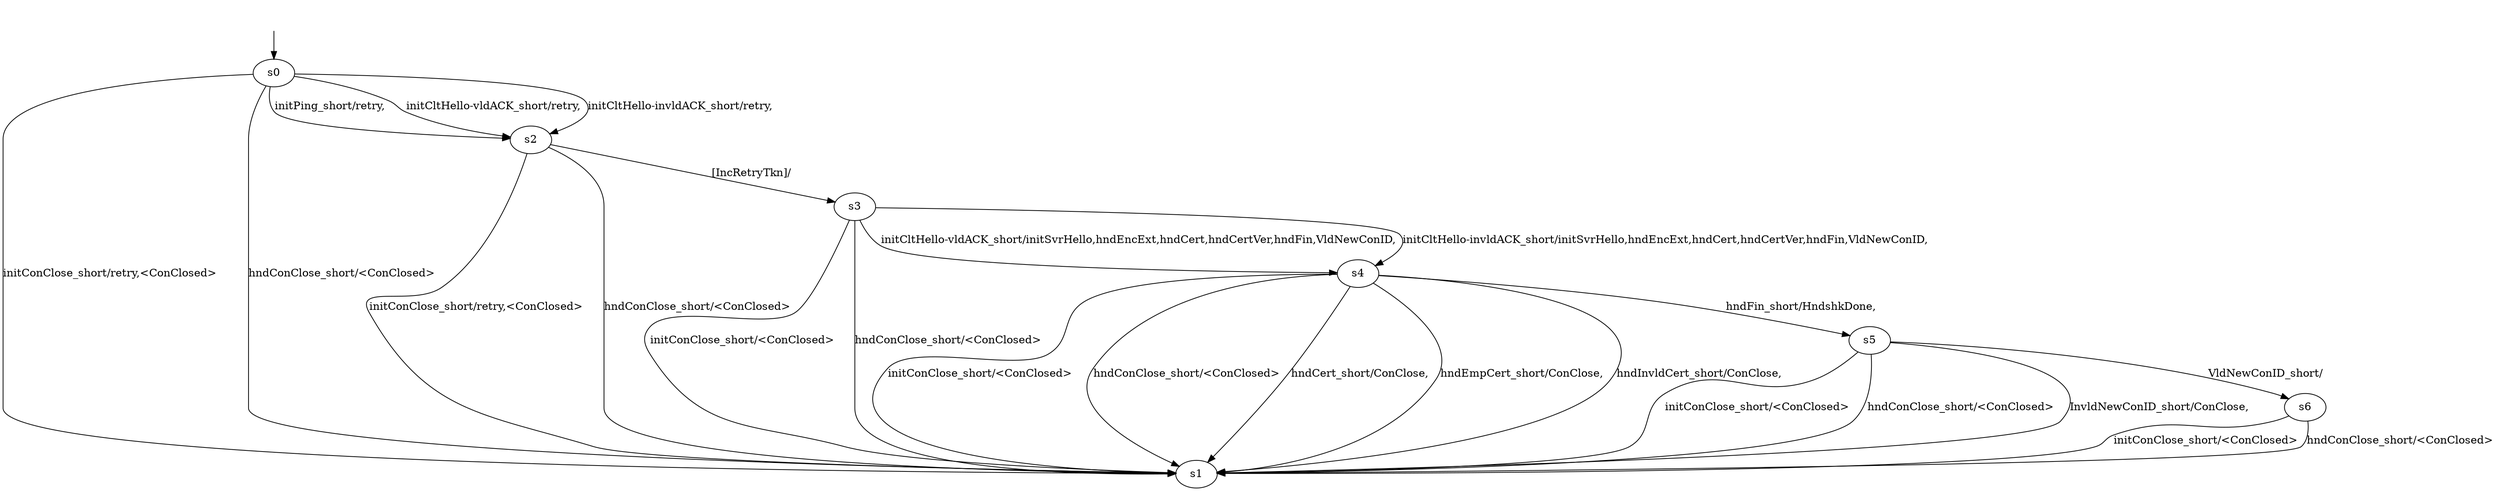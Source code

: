 digraph "quiclyModels/quicly-BWR-BWRCA-sCS-0/learnedModel" {
s0 [label=s0];
s1 [label=s1];
s2 [label=s2];
s3 [label=s3];
s4 [label=s4];
s5 [label=s5];
s6 [label=s6];
s0 -> s2  [label="initPing_short/retry, "];
s0 -> s1  [label="initConClose_short/retry,<ConClosed> "];
s0 -> s2  [label="initCltHello-vldACK_short/retry, "];
s0 -> s2  [label="initCltHello-invldACK_short/retry, "];
s0 -> s1  [label="hndConClose_short/<ConClosed> "];
s2 -> s1  [label="initConClose_short/retry,<ConClosed> "];
s2 -> s1  [label="hndConClose_short/<ConClosed> "];
s2 -> s3  [label="[IncRetryTkn]/ "];
s3 -> s1  [label="initConClose_short/<ConClosed> "];
s3 -> s4  [label="initCltHello-vldACK_short/initSvrHello,hndEncExt,hndCert,hndCertVer,hndFin,VldNewConID, "];
s3 -> s4  [label="initCltHello-invldACK_short/initSvrHello,hndEncExt,hndCert,hndCertVer,hndFin,VldNewConID, "];
s3 -> s1  [label="hndConClose_short/<ConClosed> "];
s4 -> s1  [label="initConClose_short/<ConClosed> "];
s4 -> s5  [label="hndFin_short/HndshkDone, "];
s4 -> s1  [label="hndConClose_short/<ConClosed> "];
s4 -> s1  [label="hndCert_short/ConClose, "];
s4 -> s1  [label="hndEmpCert_short/ConClose, "];
s4 -> s1  [label="hndInvldCert_short/ConClose, "];
s5 -> s1  [label="initConClose_short/<ConClosed> "];
s5 -> s1  [label="hndConClose_short/<ConClosed> "];
s5 -> s6  [label="VldNewConID_short/ "];
s5 -> s1  [label="InvldNewConID_short/ConClose, "];
s6 -> s1  [label="initConClose_short/<ConClosed> "];
s6 -> s1  [label="hndConClose_short/<ConClosed> "];
__start0 [label="", shape=none];
__start0 -> s0  [label=""];
}
